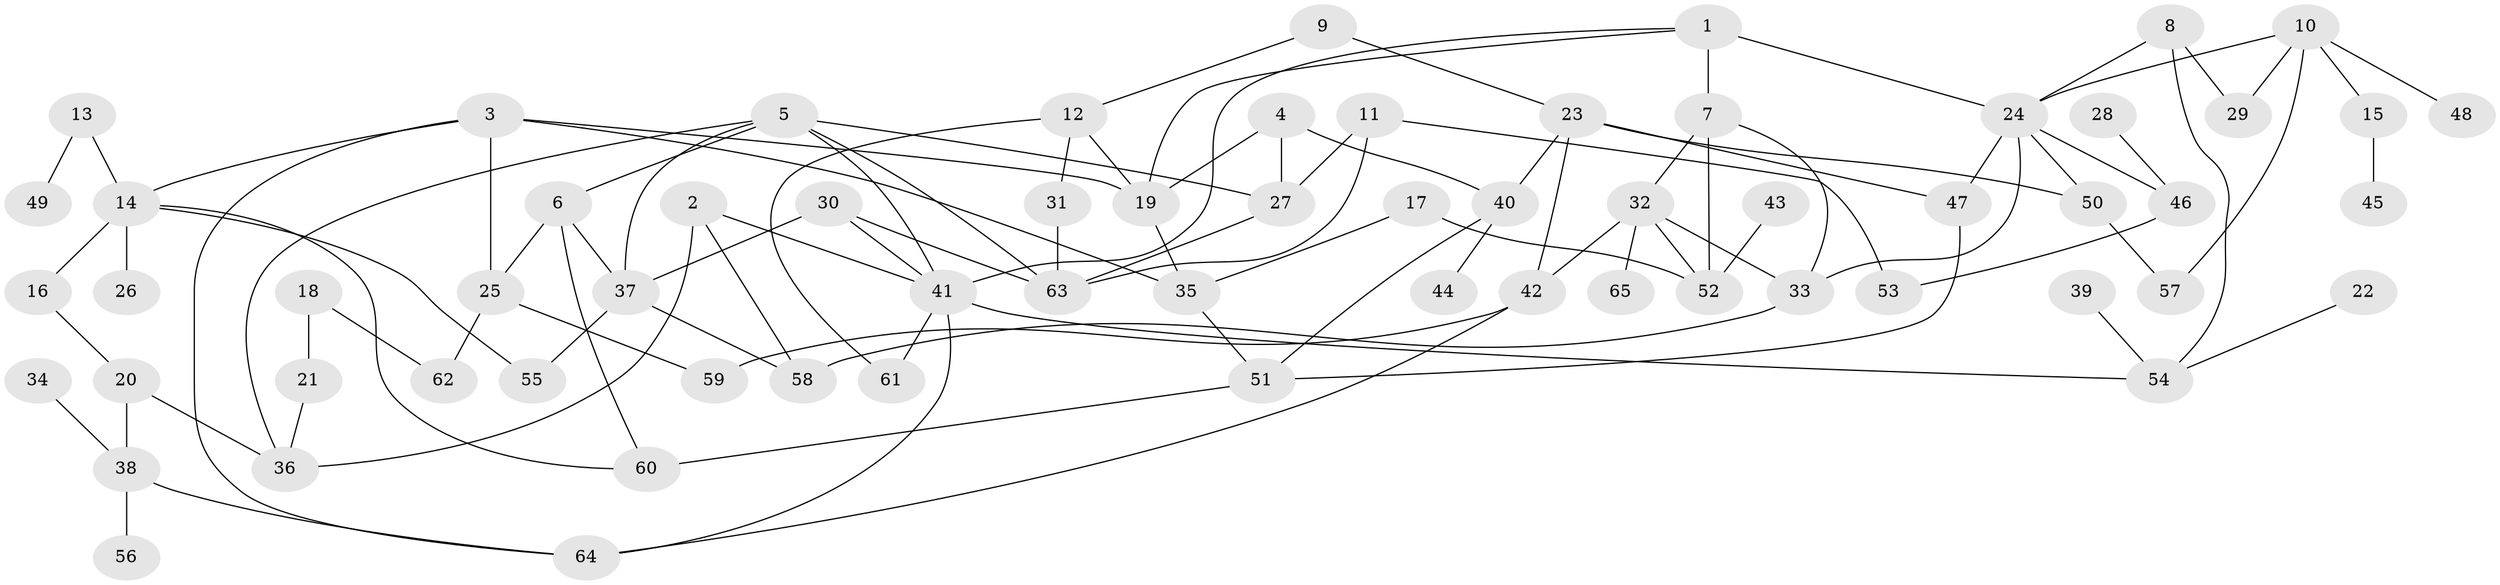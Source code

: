 // original degree distribution, {6: 0.038461538461538464, 5: 0.08461538461538462, 8: 0.007692307692307693, 4: 0.06923076923076923, 1: 0.27692307692307694, 2: 0.2692307692307692, 3: 0.24615384615384617, 7: 0.007692307692307693}
// Generated by graph-tools (version 1.1) at 2025/01/03/09/25 03:01:06]
// undirected, 65 vertices, 100 edges
graph export_dot {
graph [start="1"]
  node [color=gray90,style=filled];
  1;
  2;
  3;
  4;
  5;
  6;
  7;
  8;
  9;
  10;
  11;
  12;
  13;
  14;
  15;
  16;
  17;
  18;
  19;
  20;
  21;
  22;
  23;
  24;
  25;
  26;
  27;
  28;
  29;
  30;
  31;
  32;
  33;
  34;
  35;
  36;
  37;
  38;
  39;
  40;
  41;
  42;
  43;
  44;
  45;
  46;
  47;
  48;
  49;
  50;
  51;
  52;
  53;
  54;
  55;
  56;
  57;
  58;
  59;
  60;
  61;
  62;
  63;
  64;
  65;
  1 -- 7 [weight=1.0];
  1 -- 19 [weight=1.0];
  1 -- 24 [weight=2.0];
  1 -- 41 [weight=1.0];
  2 -- 36 [weight=1.0];
  2 -- 41 [weight=1.0];
  2 -- 58 [weight=1.0];
  3 -- 14 [weight=1.0];
  3 -- 19 [weight=1.0];
  3 -- 25 [weight=1.0];
  3 -- 35 [weight=1.0];
  3 -- 64 [weight=1.0];
  4 -- 19 [weight=1.0];
  4 -- 27 [weight=1.0];
  4 -- 40 [weight=1.0];
  5 -- 6 [weight=1.0];
  5 -- 27 [weight=1.0];
  5 -- 36 [weight=1.0];
  5 -- 37 [weight=1.0];
  5 -- 41 [weight=1.0];
  5 -- 63 [weight=1.0];
  6 -- 25 [weight=1.0];
  6 -- 37 [weight=1.0];
  6 -- 60 [weight=1.0];
  7 -- 32 [weight=1.0];
  7 -- 33 [weight=1.0];
  7 -- 52 [weight=1.0];
  8 -- 24 [weight=1.0];
  8 -- 29 [weight=1.0];
  8 -- 54 [weight=1.0];
  9 -- 12 [weight=1.0];
  9 -- 23 [weight=1.0];
  10 -- 15 [weight=1.0];
  10 -- 24 [weight=1.0];
  10 -- 29 [weight=1.0];
  10 -- 48 [weight=1.0];
  10 -- 57 [weight=1.0];
  11 -- 27 [weight=1.0];
  11 -- 53 [weight=1.0];
  11 -- 63 [weight=1.0];
  12 -- 19 [weight=1.0];
  12 -- 31 [weight=1.0];
  12 -- 61 [weight=1.0];
  13 -- 14 [weight=1.0];
  13 -- 49 [weight=1.0];
  14 -- 16 [weight=1.0];
  14 -- 26 [weight=1.0];
  14 -- 55 [weight=1.0];
  14 -- 60 [weight=1.0];
  15 -- 45 [weight=1.0];
  16 -- 20 [weight=1.0];
  17 -- 35 [weight=1.0];
  17 -- 52 [weight=1.0];
  18 -- 21 [weight=1.0];
  18 -- 62 [weight=1.0];
  19 -- 35 [weight=1.0];
  20 -- 36 [weight=1.0];
  20 -- 38 [weight=1.0];
  21 -- 36 [weight=1.0];
  22 -- 54 [weight=1.0];
  23 -- 40 [weight=1.0];
  23 -- 42 [weight=1.0];
  23 -- 47 [weight=1.0];
  23 -- 50 [weight=1.0];
  24 -- 33 [weight=1.0];
  24 -- 46 [weight=1.0];
  24 -- 47 [weight=2.0];
  24 -- 50 [weight=1.0];
  25 -- 59 [weight=1.0];
  25 -- 62 [weight=1.0];
  27 -- 63 [weight=1.0];
  28 -- 46 [weight=1.0];
  30 -- 37 [weight=1.0];
  30 -- 41 [weight=1.0];
  30 -- 63 [weight=1.0];
  31 -- 63 [weight=1.0];
  32 -- 33 [weight=1.0];
  32 -- 42 [weight=1.0];
  32 -- 52 [weight=1.0];
  32 -- 65 [weight=1.0];
  33 -- 58 [weight=1.0];
  34 -- 38 [weight=1.0];
  35 -- 51 [weight=1.0];
  37 -- 55 [weight=1.0];
  37 -- 58 [weight=1.0];
  38 -- 56 [weight=1.0];
  38 -- 64 [weight=1.0];
  39 -- 54 [weight=1.0];
  40 -- 44 [weight=1.0];
  40 -- 51 [weight=1.0];
  41 -- 54 [weight=1.0];
  41 -- 61 [weight=1.0];
  41 -- 64 [weight=1.0];
  42 -- 59 [weight=1.0];
  42 -- 64 [weight=1.0];
  43 -- 52 [weight=1.0];
  46 -- 53 [weight=1.0];
  47 -- 51 [weight=1.0];
  50 -- 57 [weight=2.0];
  51 -- 60 [weight=1.0];
}
